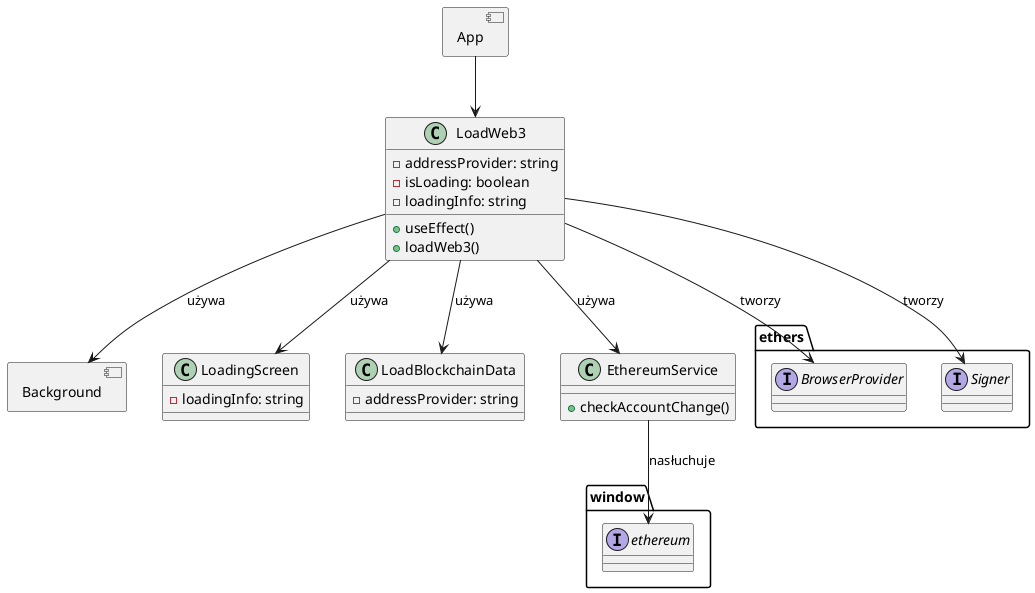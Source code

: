 @startuml

!define RECTANGLE class
!define RECTANGLE2 component
!define INTERFACE interface

RECTANGLE2 App {
}

RECTANGLE LoadWeb3 {
  - addressProvider: string
  - isLoading: boolean
  - loadingInfo: string
  + useEffect()
  + loadWeb3()
}

RECTANGLE LoadingScreen {
  - loadingInfo: string
}

RECTANGLE LoadBlockchainData {
  - addressProvider: string
}

RECTANGLE2 Background {
}

RECTANGLE EthereumService {
  + checkAccountChange()
}

INTERFACE ethers.BrowserProvider
INTERFACE ethers.Signer
INTERFACE window.ethereum

App --> LoadWeb3
LoadWeb3 --> LoadingScreen :używa
LoadWeb3 --> LoadBlockchainData :używa
LoadWeb3 --> Background :używa
LoadWeb3 --> EthereumService :używa

LoadWeb3 --> ethers.BrowserProvider: tworzy
LoadWeb3 --> ethers.Signer: tworzy

EthereumService --> window.ethereum: nasłuchuje

@enduml
